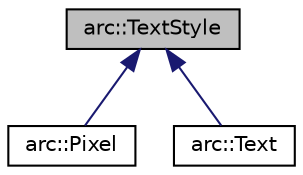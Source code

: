 digraph "arc::TextStyle"
{
 // LATEX_PDF_SIZE
  edge [fontname="Helvetica",fontsize="10",labelfontname="Helvetica",labelfontsize="10"];
  node [fontname="Helvetica",fontsize="10",shape=record];
  Node1 [label="arc::TextStyle",height=0.2,width=0.4,color="black", fillcolor="grey75", style="filled", fontcolor="black",tooltip=" "];
  Node1 -> Node2 [dir="back",color="midnightblue",fontsize="10",style="solid",fontname="Helvetica"];
  Node2 [label="arc::Pixel",height=0.2,width=0.4,color="black", fillcolor="white", style="filled",URL="$classarc_1_1Pixel.html",tooltip=" "];
  Node1 -> Node3 [dir="back",color="midnightblue",fontsize="10",style="solid",fontname="Helvetica"];
  Node3 [label="arc::Text",height=0.2,width=0.4,color="black", fillcolor="white", style="filled",URL="$classarc_1_1Text.html",tooltip=" "];
}
